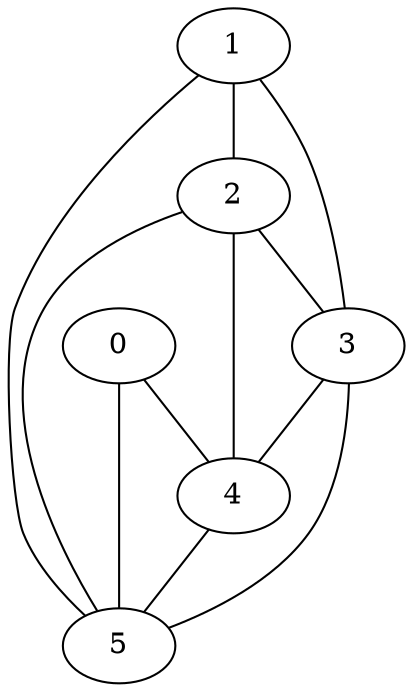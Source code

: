 graph Graphette
{
	0 -- 4;
	0 -- 5;
	1 -- 2;
	1 -- 3;
	1 -- 5;
	2 -- 3;
	2 -- 4;
	2 -- 5;
	3 -- 4;
	3 -- 5;
	4 -- 5;
}